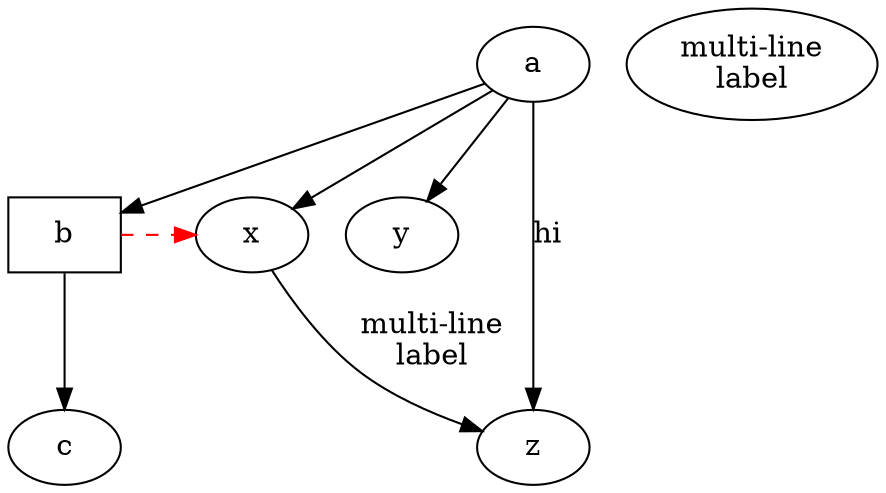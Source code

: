 digraph test3 {
       a -> b -> c;
       a -> {x y};
       b [shape=box];
       c "multi-line\nlabel";
       a -> z [label="hi", weight=100];
       x -> z [label="multi-line\nlabel"];
       edge [style=dashed,color=red];
       b -> x;
       {rank=same; b x}
}

